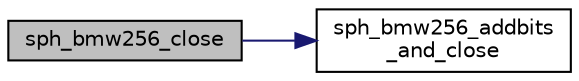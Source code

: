 digraph "sph_bmw256_close"
{
  edge [fontname="Helvetica",fontsize="10",labelfontname="Helvetica",labelfontsize="10"];
  node [fontname="Helvetica",fontsize="10",shape=record];
  rankdir="LR";
  Node15 [label="sph_bmw256_close",height=0.2,width=0.4,color="black", fillcolor="grey75", style="filled", fontcolor="black"];
  Node15 -> Node16 [color="midnightblue",fontsize="10",style="solid",fontname="Helvetica"];
  Node16 [label="sph_bmw256_addbits\l_and_close",height=0.2,width=0.4,color="black", fillcolor="white", style="filled",URL="$bmw_8c.html#a4823bab974c6c8f852c4e3b26185f79e",tooltip="Add a few additional bits (0 to 7) to the current computation, then terminate it and output the resul..."];
}
